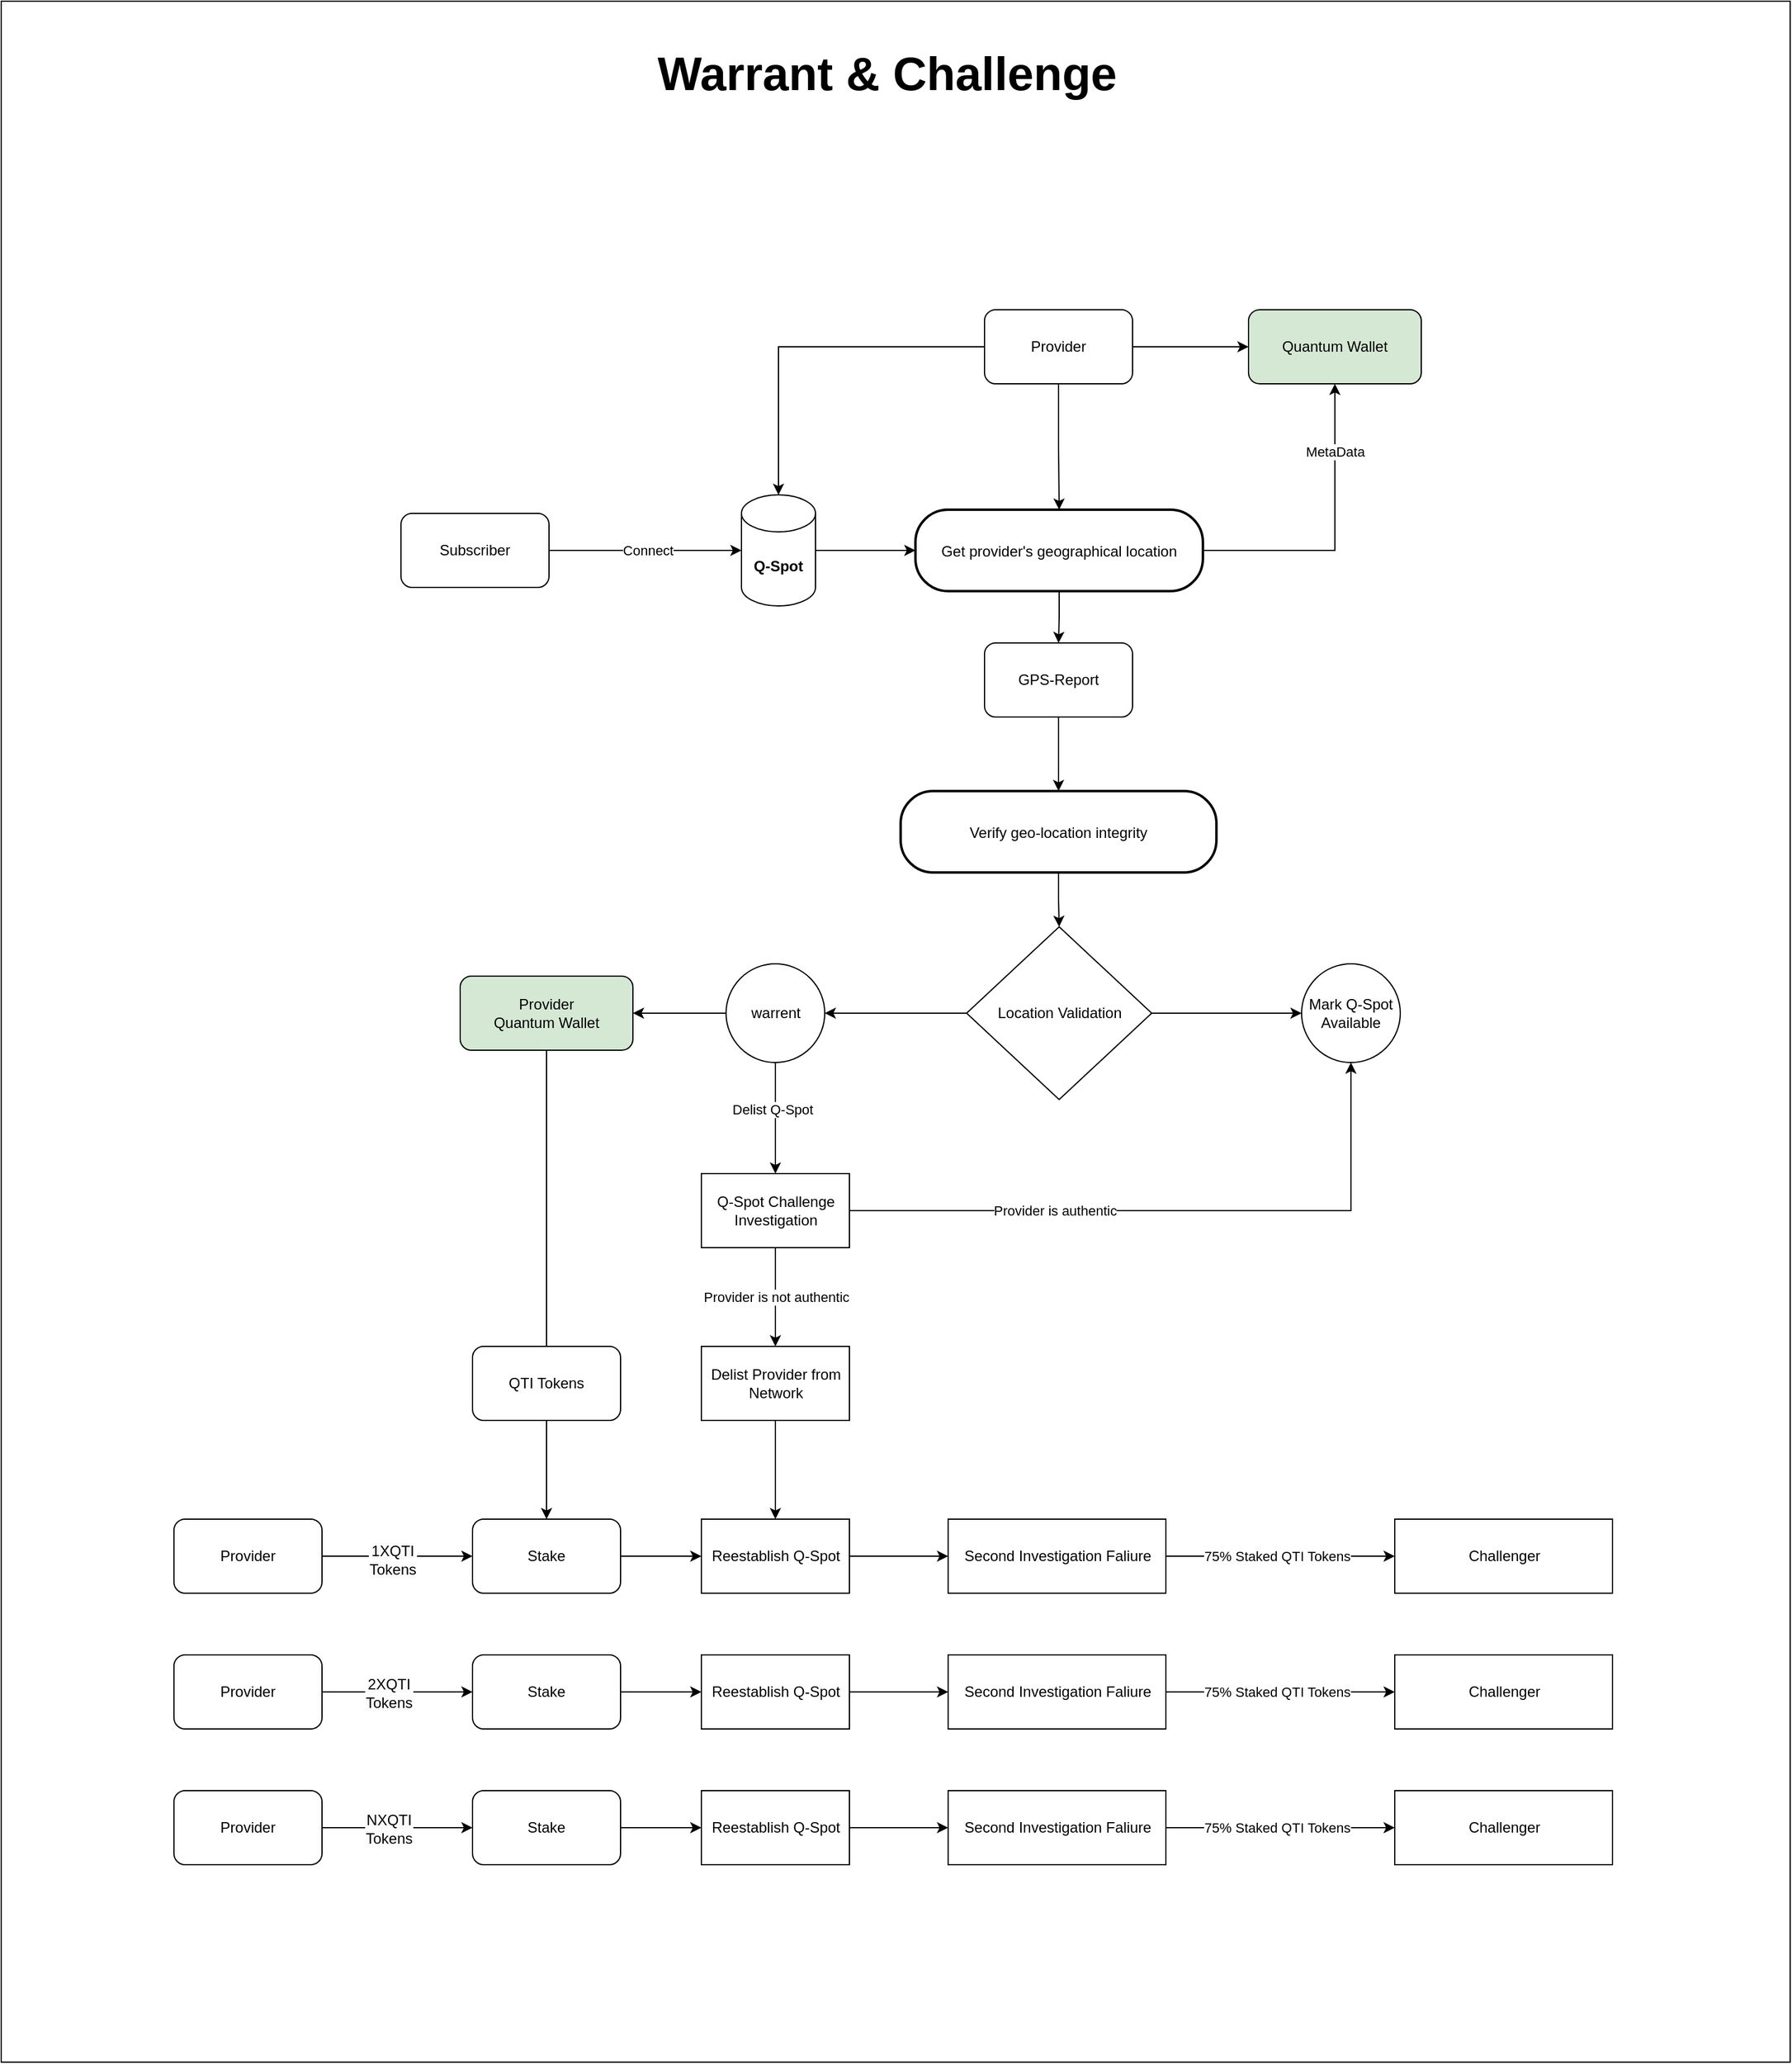 <mxfile version="24.7.17">
  <diagram name="Page-1" id="vwX5oQGY4ok_pxgz0Uzp">
    <mxGraphModel dx="635" dy="-367" grid="1" gridSize="10" guides="1" tooltips="1" connect="1" arrows="1" fold="1" page="1" pageScale="1" pageWidth="850" pageHeight="1100" math="0" shadow="0">
      <root>
        <mxCell id="0" />
        <mxCell id="1" parent="0" />
        <mxCell id="Ozfidg9L5e0_FbRfMXhM-155" value="" style="rounded=0;whiteSpace=wrap;html=1;" vertex="1" parent="1">
          <mxGeometry x="980" y="1150" width="1450" height="1670" as="geometry" />
        </mxCell>
        <mxCell id="Ozfidg9L5e0_FbRfMXhM-90" style="edgeStyle=orthogonalEdgeStyle;rounded=0;orthogonalLoop=1;jettySize=auto;html=1;entryX=0.5;entryY=1;entryDx=0;entryDy=0;" edge="1" parent="1" source="Ozfidg9L5e0_FbRfMXhM-81" target="Ozfidg9L5e0_FbRfMXhM-87">
          <mxGeometry relative="1" as="geometry" />
        </mxCell>
        <mxCell id="Ozfidg9L5e0_FbRfMXhM-91" value="MetaData" style="edgeLabel;html=1;align=center;verticalAlign=middle;resizable=0;points=[];" vertex="1" connectable="0" parent="Ozfidg9L5e0_FbRfMXhM-90">
          <mxGeometry x="0.149" y="-2" relative="1" as="geometry">
            <mxPoint x="-2" y="-48" as="offset" />
          </mxGeometry>
        </mxCell>
        <mxCell id="Ozfidg9L5e0_FbRfMXhM-98" value="" style="edgeStyle=orthogonalEdgeStyle;rounded=0;orthogonalLoop=1;jettySize=auto;html=1;" edge="1" parent="1" source="Ozfidg9L5e0_FbRfMXhM-81" target="Ozfidg9L5e0_FbRfMXhM-97">
          <mxGeometry relative="1" as="geometry" />
        </mxCell>
        <mxCell id="Ozfidg9L5e0_FbRfMXhM-81" value="Get provider&#39;s geographical location" style="rounded=1;arcSize=40;strokeWidth=2" vertex="1" parent="1">
          <mxGeometry x="1721" y="1562" width="233" height="66" as="geometry" />
        </mxCell>
        <mxCell id="Ozfidg9L5e0_FbRfMXhM-83" value="" style="edgeStyle=orthogonalEdgeStyle;rounded=0;orthogonalLoop=1;jettySize=auto;html=1;" edge="1" parent="1" source="Ozfidg9L5e0_FbRfMXhM-82" target="Ozfidg9L5e0_FbRfMXhM-81">
          <mxGeometry relative="1" as="geometry" />
        </mxCell>
        <mxCell id="Ozfidg9L5e0_FbRfMXhM-88" value="" style="edgeStyle=orthogonalEdgeStyle;rounded=0;orthogonalLoop=1;jettySize=auto;html=1;" edge="1" parent="1" source="Ozfidg9L5e0_FbRfMXhM-82" target="Ozfidg9L5e0_FbRfMXhM-87">
          <mxGeometry relative="1" as="geometry" />
        </mxCell>
        <mxCell id="Ozfidg9L5e0_FbRfMXhM-93" style="edgeStyle=orthogonalEdgeStyle;rounded=0;orthogonalLoop=1;jettySize=auto;html=1;" edge="1" parent="1" source="Ozfidg9L5e0_FbRfMXhM-82" target="Ozfidg9L5e0_FbRfMXhM-92">
          <mxGeometry relative="1" as="geometry" />
        </mxCell>
        <mxCell id="Ozfidg9L5e0_FbRfMXhM-82" value="Provider" style="rounded=1;whiteSpace=wrap;html=1;" vertex="1" parent="1">
          <mxGeometry x="1777" y="1400" width="120" height="60" as="geometry" />
        </mxCell>
        <mxCell id="Ozfidg9L5e0_FbRfMXhM-101" value="" style="edgeStyle=orthogonalEdgeStyle;rounded=0;orthogonalLoop=1;jettySize=auto;html=1;" edge="1" parent="1" source="Ozfidg9L5e0_FbRfMXhM-84" target="Ozfidg9L5e0_FbRfMXhM-100">
          <mxGeometry relative="1" as="geometry" />
        </mxCell>
        <mxCell id="Ozfidg9L5e0_FbRfMXhM-84" value="Verify geo-location integrity" style="rounded=1;arcSize=40;strokeWidth=2" vertex="1" parent="1">
          <mxGeometry x="1709" y="1790" width="256" height="66" as="geometry" />
        </mxCell>
        <mxCell id="Ozfidg9L5e0_FbRfMXhM-85" value="Subscriber" style="rounded=1;whiteSpace=wrap;html=1;" vertex="1" parent="1">
          <mxGeometry x="1304" y="1565" width="120" height="60" as="geometry" />
        </mxCell>
        <mxCell id="Ozfidg9L5e0_FbRfMXhM-87" value="Quantum Wallet" style="rounded=1;whiteSpace=wrap;html=1;fillColor=#d5e8d4;" vertex="1" parent="1">
          <mxGeometry x="1991" y="1400" width="140" height="60" as="geometry" />
        </mxCell>
        <mxCell id="Ozfidg9L5e0_FbRfMXhM-95" value="" style="edgeStyle=orthogonalEdgeStyle;rounded=0;orthogonalLoop=1;jettySize=auto;html=1;" edge="1" parent="1" source="Ozfidg9L5e0_FbRfMXhM-92" target="Ozfidg9L5e0_FbRfMXhM-81">
          <mxGeometry relative="1" as="geometry" />
        </mxCell>
        <mxCell id="Ozfidg9L5e0_FbRfMXhM-92" value="&lt;b&gt;Q-Spot&lt;/b&gt;" style="shape=cylinder3;whiteSpace=wrap;html=1;boundedLbl=1;backgroundOutline=1;size=15;" vertex="1" parent="1">
          <mxGeometry x="1580" y="1550" width="60" height="90" as="geometry" />
        </mxCell>
        <mxCell id="Ozfidg9L5e0_FbRfMXhM-94" style="edgeStyle=orthogonalEdgeStyle;rounded=0;orthogonalLoop=1;jettySize=auto;html=1;entryX=0;entryY=0.5;entryDx=0;entryDy=0;entryPerimeter=0;" edge="1" parent="1" source="Ozfidg9L5e0_FbRfMXhM-85" target="Ozfidg9L5e0_FbRfMXhM-92">
          <mxGeometry relative="1" as="geometry">
            <Array as="points">
              <mxPoint x="1394" y="1595" />
            </Array>
          </mxGeometry>
        </mxCell>
        <mxCell id="Ozfidg9L5e0_FbRfMXhM-96" value="Connect" style="edgeLabel;html=1;align=center;verticalAlign=middle;resizable=0;points=[];" vertex="1" connectable="0" parent="Ozfidg9L5e0_FbRfMXhM-94">
          <mxGeometry x="0.177" relative="1" as="geometry">
            <mxPoint x="-12" as="offset" />
          </mxGeometry>
        </mxCell>
        <mxCell id="Ozfidg9L5e0_FbRfMXhM-99" value="" style="edgeStyle=orthogonalEdgeStyle;rounded=0;orthogonalLoop=1;jettySize=auto;html=1;" edge="1" parent="1" source="Ozfidg9L5e0_FbRfMXhM-97" target="Ozfidg9L5e0_FbRfMXhM-84">
          <mxGeometry relative="1" as="geometry" />
        </mxCell>
        <mxCell id="Ozfidg9L5e0_FbRfMXhM-97" value="GPS-Report" style="rounded=1;whiteSpace=wrap;html=1;" vertex="1" parent="1">
          <mxGeometry x="1777" y="1670" width="120" height="60" as="geometry" />
        </mxCell>
        <mxCell id="Ozfidg9L5e0_FbRfMXhM-103" value="" style="edgeStyle=orthogonalEdgeStyle;rounded=0;orthogonalLoop=1;jettySize=auto;html=1;" edge="1" parent="1" source="Ozfidg9L5e0_FbRfMXhM-100" target="Ozfidg9L5e0_FbRfMXhM-102">
          <mxGeometry relative="1" as="geometry" />
        </mxCell>
        <mxCell id="Ozfidg9L5e0_FbRfMXhM-105" style="edgeStyle=orthogonalEdgeStyle;rounded=0;orthogonalLoop=1;jettySize=auto;html=1;entryX=0;entryY=0.5;entryDx=0;entryDy=0;" edge="1" parent="1" source="Ozfidg9L5e0_FbRfMXhM-100" target="Ozfidg9L5e0_FbRfMXhM-104">
          <mxGeometry relative="1" as="geometry" />
        </mxCell>
        <mxCell id="Ozfidg9L5e0_FbRfMXhM-100" value="Location Validation" style="rhombus;whiteSpace=wrap;html=1;" vertex="1" parent="1">
          <mxGeometry x="1762.5" y="1900" width="150" height="140" as="geometry" />
        </mxCell>
        <mxCell id="Ozfidg9L5e0_FbRfMXhM-107" value="" style="edgeStyle=orthogonalEdgeStyle;rounded=0;orthogonalLoop=1;jettySize=auto;html=1;" edge="1" parent="1" source="Ozfidg9L5e0_FbRfMXhM-102" target="Ozfidg9L5e0_FbRfMXhM-106">
          <mxGeometry relative="1" as="geometry" />
        </mxCell>
        <mxCell id="Ozfidg9L5e0_FbRfMXhM-108" value="Delist Q-Spot" style="edgeLabel;html=1;align=center;verticalAlign=middle;resizable=0;points=[];" vertex="1" connectable="0" parent="Ozfidg9L5e0_FbRfMXhM-107">
          <mxGeometry x="-0.161" y="-3" relative="1" as="geometry">
            <mxPoint as="offset" />
          </mxGeometry>
        </mxCell>
        <mxCell id="Ozfidg9L5e0_FbRfMXhM-112" style="edgeStyle=orthogonalEdgeStyle;rounded=0;orthogonalLoop=1;jettySize=auto;html=1;entryX=1;entryY=0.5;entryDx=0;entryDy=0;" edge="1" parent="1" source="Ozfidg9L5e0_FbRfMXhM-102" target="Ozfidg9L5e0_FbRfMXhM-111">
          <mxGeometry relative="1" as="geometry" />
        </mxCell>
        <mxCell id="Ozfidg9L5e0_FbRfMXhM-102" value="warrent" style="ellipse;whiteSpace=wrap;html=1;" vertex="1" parent="1">
          <mxGeometry x="1567.5" y="1930" width="80" height="80" as="geometry" />
        </mxCell>
        <mxCell id="Ozfidg9L5e0_FbRfMXhM-104" value="Mark Q-Spot&lt;br&gt;Available" style="ellipse;whiteSpace=wrap;html=1;" vertex="1" parent="1">
          <mxGeometry x="2034" y="1930" width="80" height="80" as="geometry" />
        </mxCell>
        <mxCell id="Ozfidg9L5e0_FbRfMXhM-113" style="edgeStyle=orthogonalEdgeStyle;rounded=0;orthogonalLoop=1;jettySize=auto;html=1;entryX=0.5;entryY=1;entryDx=0;entryDy=0;" edge="1" parent="1" source="Ozfidg9L5e0_FbRfMXhM-106" target="Ozfidg9L5e0_FbRfMXhM-104">
          <mxGeometry relative="1" as="geometry" />
        </mxCell>
        <mxCell id="Ozfidg9L5e0_FbRfMXhM-114" value="Provider is authentic" style="edgeLabel;html=1;align=center;verticalAlign=middle;resizable=0;points=[];" vertex="1" connectable="0" parent="Ozfidg9L5e0_FbRfMXhM-113">
          <mxGeometry x="-0.694" y="1" relative="1" as="geometry">
            <mxPoint x="86" y="1" as="offset" />
          </mxGeometry>
        </mxCell>
        <mxCell id="Ozfidg9L5e0_FbRfMXhM-116" value="" style="edgeStyle=orthogonalEdgeStyle;rounded=0;orthogonalLoop=1;jettySize=auto;html=1;" edge="1" parent="1" source="Ozfidg9L5e0_FbRfMXhM-106" target="Ozfidg9L5e0_FbRfMXhM-115">
          <mxGeometry relative="1" as="geometry" />
        </mxCell>
        <mxCell id="Ozfidg9L5e0_FbRfMXhM-106" value="Q-Spot Challenge Investigation" style="whiteSpace=wrap;html=1;" vertex="1" parent="1">
          <mxGeometry x="1547.5" y="2100" width="120" height="60" as="geometry" />
        </mxCell>
        <mxCell id="Ozfidg9L5e0_FbRfMXhM-124" style="edgeStyle=orthogonalEdgeStyle;rounded=0;orthogonalLoop=1;jettySize=auto;html=1;" edge="1" parent="1" source="Ozfidg9L5e0_FbRfMXhM-111">
          <mxGeometry relative="1" as="geometry">
            <mxPoint x="1422" y="2250" as="targetPoint" />
          </mxGeometry>
        </mxCell>
        <mxCell id="Ozfidg9L5e0_FbRfMXhM-111" value="Provider&lt;br&gt;Quantum Wallet" style="rounded=1;whiteSpace=wrap;html=1;fillColor=#d5e8d4;" vertex="1" parent="1">
          <mxGeometry x="1352" y="1940" width="140" height="60" as="geometry" />
        </mxCell>
        <mxCell id="Ozfidg9L5e0_FbRfMXhM-120" value="" style="edgeStyle=orthogonalEdgeStyle;rounded=0;orthogonalLoop=1;jettySize=auto;html=1;" edge="1" parent="1" source="Ozfidg9L5e0_FbRfMXhM-115" target="Ozfidg9L5e0_FbRfMXhM-119">
          <mxGeometry relative="1" as="geometry" />
        </mxCell>
        <mxCell id="Ozfidg9L5e0_FbRfMXhM-115" value="Delist Provider from Network" style="whiteSpace=wrap;html=1;" vertex="1" parent="1">
          <mxGeometry x="1547.5" y="2240" width="120" height="60" as="geometry" />
        </mxCell>
        <mxCell id="Ozfidg9L5e0_FbRfMXhM-117" value="Provider is not authentic" style="edgeLabel;html=1;align=center;verticalAlign=middle;resizable=0;points=[];" vertex="1" connectable="0" parent="1">
          <mxGeometry x="1607.501" y="2199.997" as="geometry" />
        </mxCell>
        <mxCell id="Ozfidg9L5e0_FbRfMXhM-122" value="" style="edgeStyle=orthogonalEdgeStyle;rounded=0;orthogonalLoop=1;jettySize=auto;html=1;" edge="1" parent="1" source="Ozfidg9L5e0_FbRfMXhM-118" target="Ozfidg9L5e0_FbRfMXhM-121">
          <mxGeometry relative="1" as="geometry" />
        </mxCell>
        <mxCell id="Ozfidg9L5e0_FbRfMXhM-142" value="&lt;span style=&quot;font-size: 12px; text-wrap: wrap; background-color: rgb(251, 251, 251);&quot;&gt;1XQTI Tokens&lt;/span&gt;" style="edgeLabel;html=1;align=center;verticalAlign=middle;resizable=0;points=[];" vertex="1" connectable="0" parent="Ozfidg9L5e0_FbRfMXhM-122">
          <mxGeometry x="-0.067" y="-3" relative="1" as="geometry">
            <mxPoint as="offset" />
          </mxGeometry>
        </mxCell>
        <mxCell id="Ozfidg9L5e0_FbRfMXhM-118" value="Provider" style="rounded=1;whiteSpace=wrap;html=1;" vertex="1" parent="1">
          <mxGeometry x="1120" y="2380" width="120" height="60" as="geometry" />
        </mxCell>
        <mxCell id="Ozfidg9L5e0_FbRfMXhM-128" value="" style="edgeStyle=orthogonalEdgeStyle;rounded=0;orthogonalLoop=1;jettySize=auto;html=1;" edge="1" parent="1" source="Ozfidg9L5e0_FbRfMXhM-119" target="Ozfidg9L5e0_FbRfMXhM-127">
          <mxGeometry relative="1" as="geometry" />
        </mxCell>
        <mxCell id="Ozfidg9L5e0_FbRfMXhM-119" value="Reestablish Q-Spot" style="whiteSpace=wrap;html=1;" vertex="1" parent="1">
          <mxGeometry x="1547.5" y="2380" width="120" height="60" as="geometry" />
        </mxCell>
        <mxCell id="Ozfidg9L5e0_FbRfMXhM-123" value="" style="edgeStyle=orthogonalEdgeStyle;rounded=0;orthogonalLoop=1;jettySize=auto;html=1;" edge="1" parent="1" source="Ozfidg9L5e0_FbRfMXhM-121" target="Ozfidg9L5e0_FbRfMXhM-119">
          <mxGeometry relative="1" as="geometry" />
        </mxCell>
        <mxCell id="Ozfidg9L5e0_FbRfMXhM-121" value="Stake" style="whiteSpace=wrap;html=1;rounded=1;" vertex="1" parent="1">
          <mxGeometry x="1362" y="2380" width="120" height="60" as="geometry" />
        </mxCell>
        <mxCell id="Ozfidg9L5e0_FbRfMXhM-126" value="" style="edgeStyle=orthogonalEdgeStyle;rounded=0;orthogonalLoop=1;jettySize=auto;html=1;" edge="1" parent="1" source="Ozfidg9L5e0_FbRfMXhM-125" target="Ozfidg9L5e0_FbRfMXhM-121">
          <mxGeometry relative="1" as="geometry" />
        </mxCell>
        <mxCell id="Ozfidg9L5e0_FbRfMXhM-125" value="QTI Tokens" style="rounded=1;whiteSpace=wrap;html=1;" vertex="1" parent="1">
          <mxGeometry x="1362" y="2240" width="120" height="60" as="geometry" />
        </mxCell>
        <mxCell id="Ozfidg9L5e0_FbRfMXhM-130" value="" style="edgeStyle=orthogonalEdgeStyle;rounded=0;orthogonalLoop=1;jettySize=auto;html=1;" edge="1" parent="1" source="Ozfidg9L5e0_FbRfMXhM-127" target="Ozfidg9L5e0_FbRfMXhM-129">
          <mxGeometry relative="1" as="geometry" />
        </mxCell>
        <mxCell id="Ozfidg9L5e0_FbRfMXhM-131" value="75% Staked QTI Tokens" style="edgeLabel;html=1;align=center;verticalAlign=middle;resizable=0;points=[];" vertex="1" connectable="0" parent="Ozfidg9L5e0_FbRfMXhM-130">
          <mxGeometry x="-0.141" y="1" relative="1" as="geometry">
            <mxPoint x="10" y="1" as="offset" />
          </mxGeometry>
        </mxCell>
        <mxCell id="Ozfidg9L5e0_FbRfMXhM-127" value="Second Investigation Faliure" style="whiteSpace=wrap;html=1;" vertex="1" parent="1">
          <mxGeometry x="1747.5" y="2380" width="176.5" height="60" as="geometry" />
        </mxCell>
        <mxCell id="Ozfidg9L5e0_FbRfMXhM-129" value="Challenger" style="whiteSpace=wrap;html=1;" vertex="1" parent="1">
          <mxGeometry x="2109.5" y="2380" width="176.5" height="60" as="geometry" />
        </mxCell>
        <mxCell id="Ozfidg9L5e0_FbRfMXhM-141" value="" style="edgeStyle=orthogonalEdgeStyle;rounded=0;orthogonalLoop=1;jettySize=auto;html=1;" edge="1" parent="1" source="Ozfidg9L5e0_FbRfMXhM-132" target="Ozfidg9L5e0_FbRfMXhM-134">
          <mxGeometry relative="1" as="geometry" />
        </mxCell>
        <mxCell id="Ozfidg9L5e0_FbRfMXhM-143" value="&lt;span style=&quot;font-size: 12px; text-wrap: wrap; background-color: rgb(251, 251, 251);&quot;&gt;2XQTI Tokens&lt;/span&gt;" style="edgeLabel;html=1;align=center;verticalAlign=middle;resizable=0;points=[];" vertex="1" connectable="0" parent="Ozfidg9L5e0_FbRfMXhM-141">
          <mxGeometry x="-0.116" y="-1" relative="1" as="geometry">
            <mxPoint as="offset" />
          </mxGeometry>
        </mxCell>
        <mxCell id="Ozfidg9L5e0_FbRfMXhM-132" value="Provider" style="rounded=1;whiteSpace=wrap;html=1;" vertex="1" parent="1">
          <mxGeometry x="1120" y="2490" width="120" height="60" as="geometry" />
        </mxCell>
        <mxCell id="Ozfidg9L5e0_FbRfMXhM-138" value="" style="edgeStyle=orthogonalEdgeStyle;rounded=0;orthogonalLoop=1;jettySize=auto;html=1;" edge="1" parent="1" source="Ozfidg9L5e0_FbRfMXhM-133" target="Ozfidg9L5e0_FbRfMXhM-135">
          <mxGeometry relative="1" as="geometry" />
        </mxCell>
        <mxCell id="Ozfidg9L5e0_FbRfMXhM-133" value="Reestablish Q-Spot" style="whiteSpace=wrap;html=1;" vertex="1" parent="1">
          <mxGeometry x="1547.5" y="2490" width="120" height="60" as="geometry" />
        </mxCell>
        <mxCell id="Ozfidg9L5e0_FbRfMXhM-137" value="" style="edgeStyle=orthogonalEdgeStyle;rounded=0;orthogonalLoop=1;jettySize=auto;html=1;" edge="1" parent="1" source="Ozfidg9L5e0_FbRfMXhM-134" target="Ozfidg9L5e0_FbRfMXhM-133">
          <mxGeometry relative="1" as="geometry" />
        </mxCell>
        <mxCell id="Ozfidg9L5e0_FbRfMXhM-134" value="Stake" style="whiteSpace=wrap;html=1;rounded=1;" vertex="1" parent="1">
          <mxGeometry x="1362" y="2490" width="120" height="60" as="geometry" />
        </mxCell>
        <mxCell id="Ozfidg9L5e0_FbRfMXhM-140" style="edgeStyle=orthogonalEdgeStyle;rounded=0;orthogonalLoop=1;jettySize=auto;html=1;entryX=0;entryY=0.5;entryDx=0;entryDy=0;" edge="1" parent="1" source="Ozfidg9L5e0_FbRfMXhM-135" target="Ozfidg9L5e0_FbRfMXhM-136">
          <mxGeometry relative="1" as="geometry" />
        </mxCell>
        <mxCell id="Ozfidg9L5e0_FbRfMXhM-135" value="Second Investigation Faliure" style="whiteSpace=wrap;html=1;" vertex="1" parent="1">
          <mxGeometry x="1747.5" y="2490" width="176.5" height="60" as="geometry" />
        </mxCell>
        <mxCell id="Ozfidg9L5e0_FbRfMXhM-136" value="Challenger" style="whiteSpace=wrap;html=1;" vertex="1" parent="1">
          <mxGeometry x="2109.5" y="2490" width="176.5" height="60" as="geometry" />
        </mxCell>
        <mxCell id="Ozfidg9L5e0_FbRfMXhM-139" value="75% Staked QTI Tokens" style="edgeLabel;html=1;align=center;verticalAlign=middle;resizable=0;points=[];" vertex="1" connectable="0" parent="1">
          <mxGeometry x="2014.0" y="2520" as="geometry" />
        </mxCell>
        <mxCell id="Ozfidg9L5e0_FbRfMXhM-144" value="" style="edgeStyle=orthogonalEdgeStyle;rounded=0;orthogonalLoop=1;jettySize=auto;html=1;" edge="1" parent="1" source="Ozfidg9L5e0_FbRfMXhM-146" target="Ozfidg9L5e0_FbRfMXhM-150">
          <mxGeometry relative="1" as="geometry" />
        </mxCell>
        <mxCell id="Ozfidg9L5e0_FbRfMXhM-145" value="&lt;span style=&quot;font-size: 12px; text-wrap: wrap; background-color: rgb(251, 251, 251);&quot;&gt;NXQTI Tokens&lt;/span&gt;" style="edgeLabel;html=1;align=center;verticalAlign=middle;resizable=0;points=[];" vertex="1" connectable="0" parent="Ozfidg9L5e0_FbRfMXhM-144">
          <mxGeometry x="-0.116" y="-1" relative="1" as="geometry">
            <mxPoint as="offset" />
          </mxGeometry>
        </mxCell>
        <mxCell id="Ozfidg9L5e0_FbRfMXhM-146" value="Provider" style="rounded=1;whiteSpace=wrap;html=1;" vertex="1" parent="1">
          <mxGeometry x="1120" y="2600" width="120" height="60" as="geometry" />
        </mxCell>
        <mxCell id="Ozfidg9L5e0_FbRfMXhM-147" value="" style="edgeStyle=orthogonalEdgeStyle;rounded=0;orthogonalLoop=1;jettySize=auto;html=1;" edge="1" parent="1" source="Ozfidg9L5e0_FbRfMXhM-148" target="Ozfidg9L5e0_FbRfMXhM-152">
          <mxGeometry relative="1" as="geometry" />
        </mxCell>
        <mxCell id="Ozfidg9L5e0_FbRfMXhM-148" value="Reestablish Q-Spot" style="whiteSpace=wrap;html=1;" vertex="1" parent="1">
          <mxGeometry x="1547.5" y="2600" width="120" height="60" as="geometry" />
        </mxCell>
        <mxCell id="Ozfidg9L5e0_FbRfMXhM-149" value="" style="edgeStyle=orthogonalEdgeStyle;rounded=0;orthogonalLoop=1;jettySize=auto;html=1;" edge="1" parent="1" source="Ozfidg9L5e0_FbRfMXhM-150" target="Ozfidg9L5e0_FbRfMXhM-148">
          <mxGeometry relative="1" as="geometry" />
        </mxCell>
        <mxCell id="Ozfidg9L5e0_FbRfMXhM-150" value="Stake" style="whiteSpace=wrap;html=1;rounded=1;" vertex="1" parent="1">
          <mxGeometry x="1362" y="2600" width="120" height="60" as="geometry" />
        </mxCell>
        <mxCell id="Ozfidg9L5e0_FbRfMXhM-151" style="edgeStyle=orthogonalEdgeStyle;rounded=0;orthogonalLoop=1;jettySize=auto;html=1;entryX=0;entryY=0.5;entryDx=0;entryDy=0;" edge="1" parent="1" source="Ozfidg9L5e0_FbRfMXhM-152" target="Ozfidg9L5e0_FbRfMXhM-153">
          <mxGeometry relative="1" as="geometry" />
        </mxCell>
        <mxCell id="Ozfidg9L5e0_FbRfMXhM-152" value="Second Investigation Faliure" style="whiteSpace=wrap;html=1;" vertex="1" parent="1">
          <mxGeometry x="1747.5" y="2600" width="176.5" height="60" as="geometry" />
        </mxCell>
        <mxCell id="Ozfidg9L5e0_FbRfMXhM-153" value="Challenger" style="whiteSpace=wrap;html=1;" vertex="1" parent="1">
          <mxGeometry x="2109.5" y="2600" width="176.5" height="60" as="geometry" />
        </mxCell>
        <mxCell id="Ozfidg9L5e0_FbRfMXhM-154" value="75% Staked QTI Tokens" style="edgeLabel;html=1;align=center;verticalAlign=middle;resizable=0;points=[];" vertex="1" connectable="0" parent="1">
          <mxGeometry x="2014.0" y="2630" as="geometry" />
        </mxCell>
        <mxCell id="Ozfidg9L5e0_FbRfMXhM-156" value="&lt;h1 style=&quot;margin-top: 0px;&quot;&gt;&lt;font style=&quot;font-size: 38px;&quot;&gt;Warrant &amp;amp; Challenge&lt;/font&gt;&lt;/h1&gt;" style="text;html=1;whiteSpace=wrap;overflow=hidden;rounded=0;" vertex="1" parent="1">
          <mxGeometry x="1510" y="1180" width="390" height="60" as="geometry" />
        </mxCell>
      </root>
    </mxGraphModel>
  </diagram>
</mxfile>
